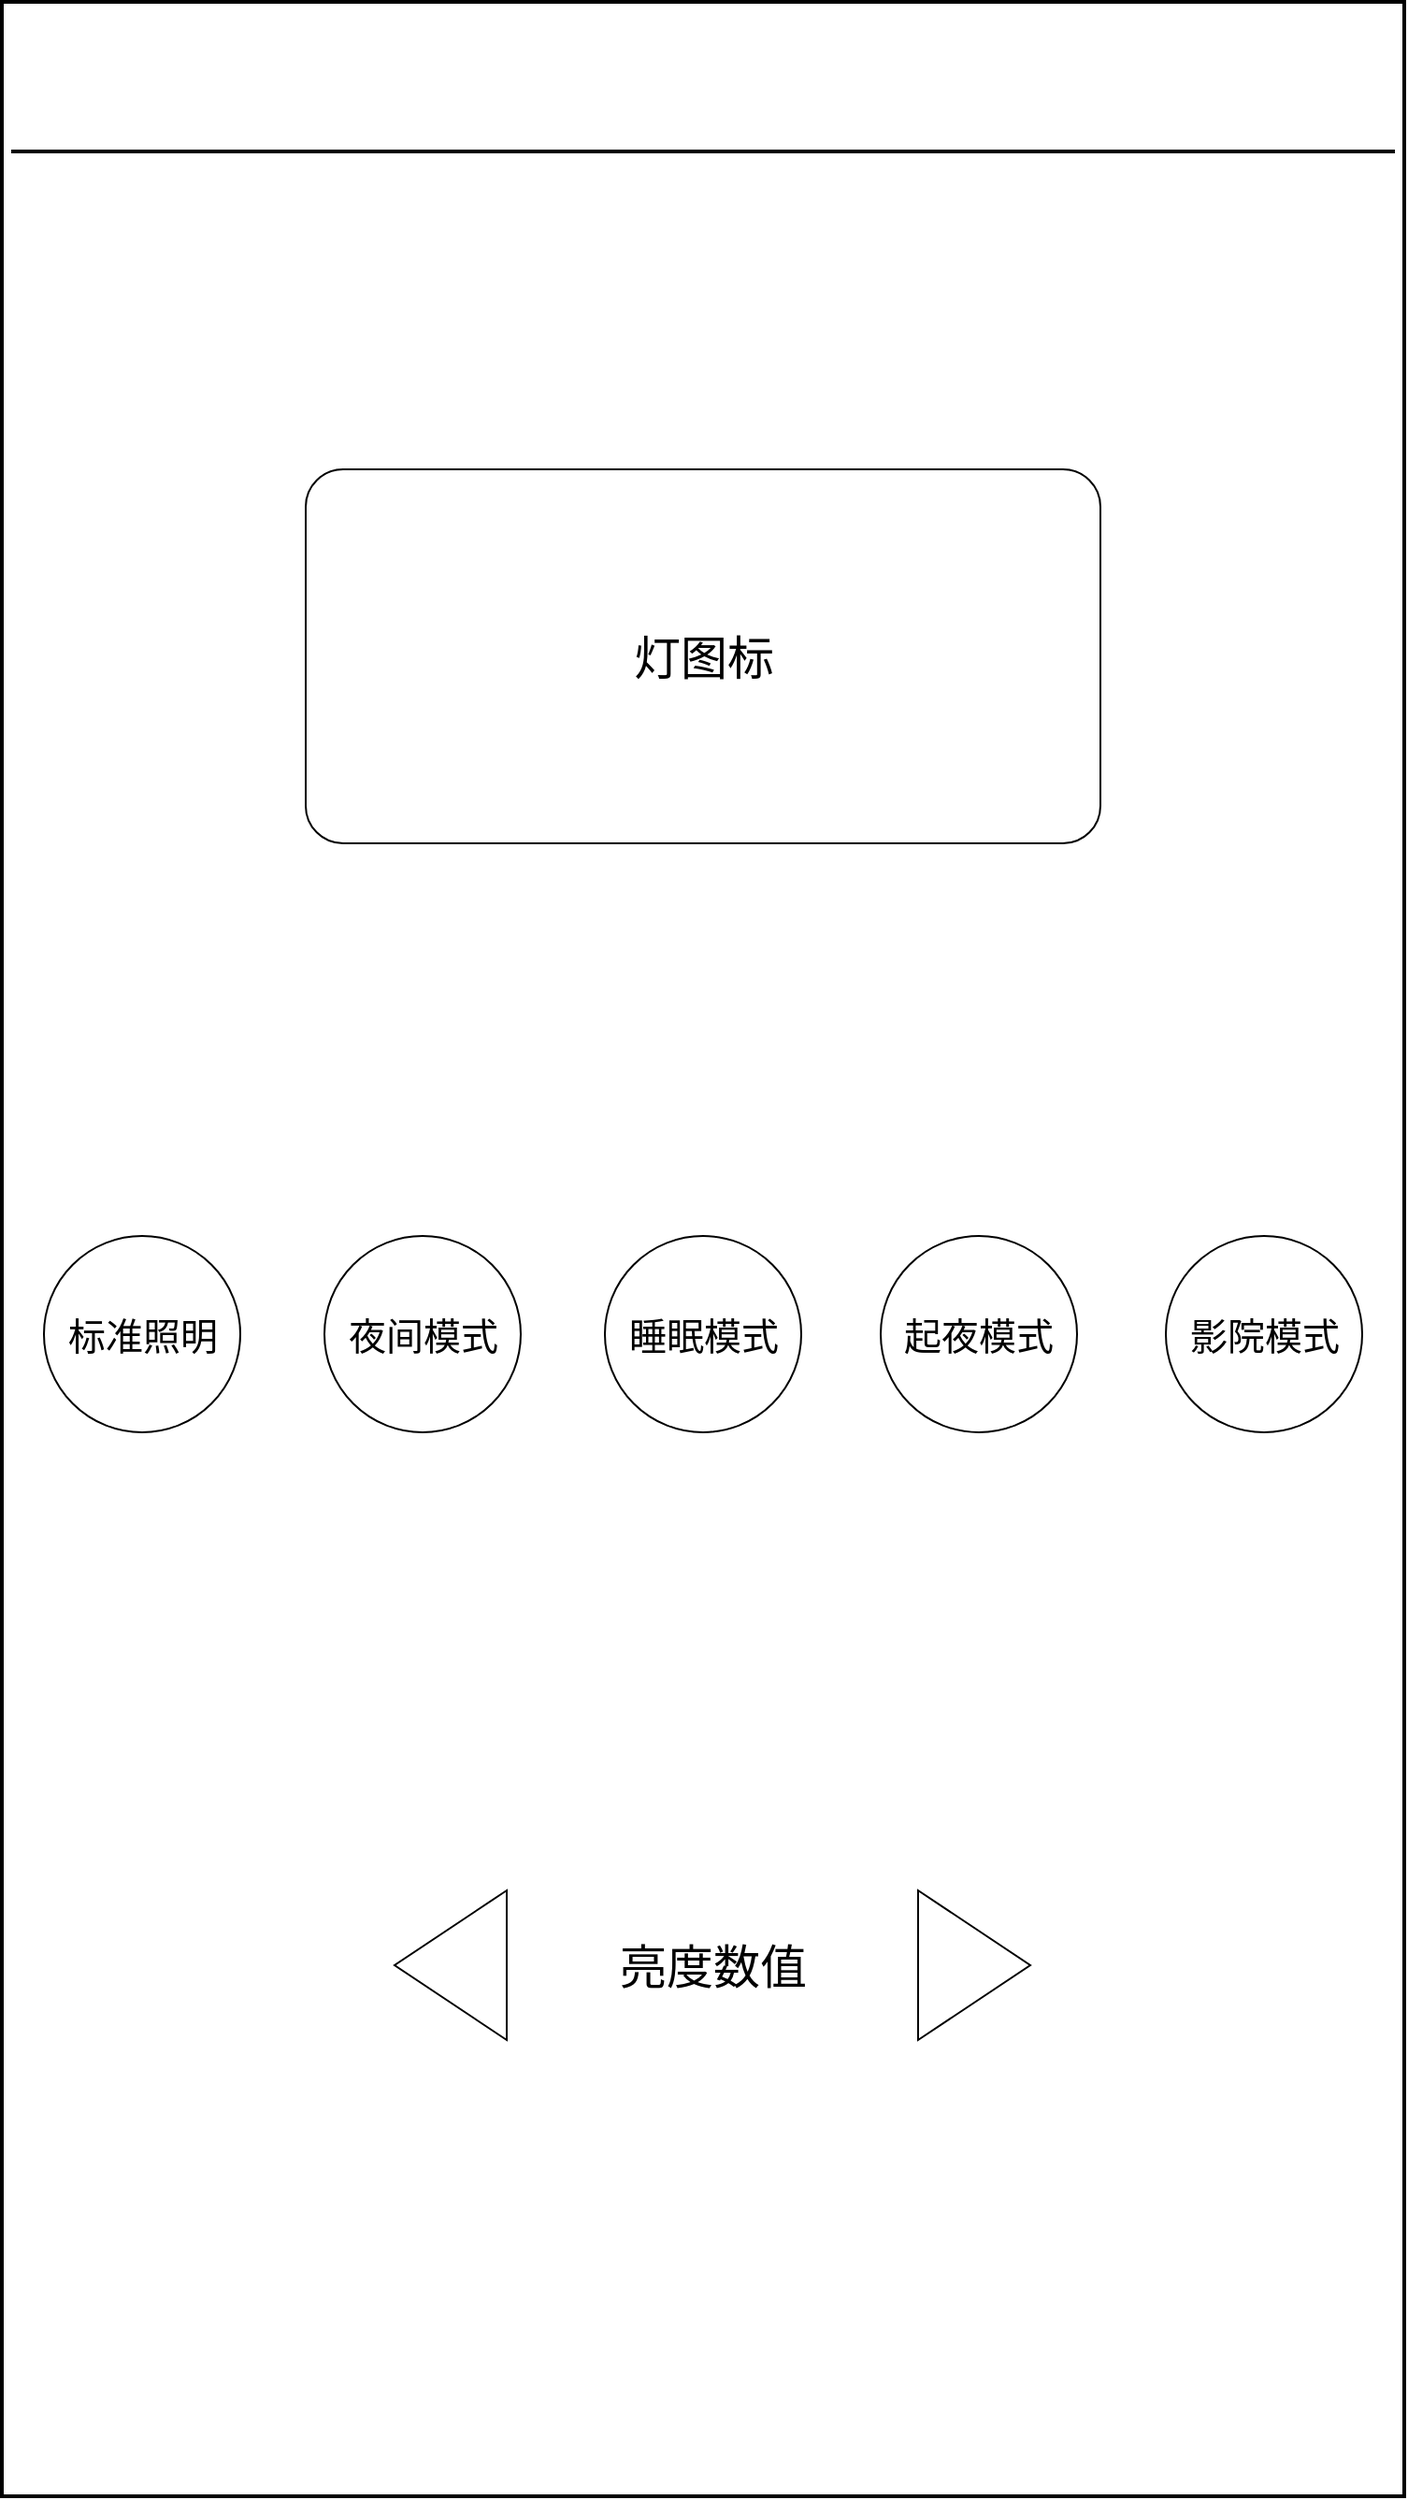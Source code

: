 <mxfile version="14.6.13" type="device"><diagram id="8pOJtJWTQsFoLoFvLIFX" name="第 1 页"><mxGraphModel dx="1086" dy="822" grid="1" gridSize="10" guides="1" tooltips="1" connect="1" arrows="1" fold="1" page="1" pageScale="1" pageWidth="1654" pageHeight="1169" math="0" shadow="0"><root><mxCell id="0"/><mxCell id="1" parent="0"/><mxCell id="zpnNPqt9x_4Ctzr26hVY-1" value="" style="rounded=1;whiteSpace=wrap;html=1;fontSize=20;arcSize=0;strokeWidth=2;" parent="1" vertex="1"><mxGeometry x="510" y="90" width="750" height="1334" as="geometry"/></mxCell><mxCell id="zpnNPqt9x_4Ctzr26hVY-2" value="" style="line;strokeWidth=2;html=1;" parent="1" vertex="1"><mxGeometry x="515" y="160" width="740" height="20" as="geometry"/></mxCell><mxCell id="zpnNPqt9x_4Ctzr26hVY-3" value="&lt;font style=&quot;font-size: 25px&quot;&gt;灯图标&lt;/font&gt;" style="rounded=1;whiteSpace=wrap;html=1;fontSize=20;arcSize=10;" parent="1" vertex="1"><mxGeometry x="672.5" y="340" width="425" height="200" as="geometry"/></mxCell><mxCell id="zpnNPqt9x_4Ctzr26hVY-8" value="&lt;font style=&quot;font-size: 20px&quot;&gt;标准照明&lt;/font&gt;" style="ellipse;whiteSpace=wrap;html=1;aspect=fixed;" parent="1" vertex="1"><mxGeometry x="532.5" y="750" width="105" height="105" as="geometry"/></mxCell><mxCell id="zpnNPqt9x_4Ctzr26hVY-9" value="&lt;span style=&quot;font-family: &amp;#34;ubuntu&amp;#34; , &amp;#34;source sans pro&amp;#34; , sans-serif ; word-spacing: 0.8px ; background-color: rgb(255 , 255 , 255)&quot;&gt;&lt;font style=&quot;font-size: 20px&quot;&gt;夜间模式&lt;/font&gt;&lt;/span&gt;" style="ellipse;whiteSpace=wrap;html=1;aspect=fixed;" parent="1" vertex="1"><mxGeometry x="682.5" y="750" width="105" height="105" as="geometry"/></mxCell><mxCell id="zpnNPqt9x_4Ctzr26hVY-10" value="&lt;span style=&quot;font-family: &amp;#34;ubuntu&amp;#34; , &amp;#34;source sans pro&amp;#34; , sans-serif ; font-size: 20px ; word-spacing: 0.8px ; background-color: rgb(255 , 255 , 255)&quot;&gt;睡眠模式&lt;/span&gt;" style="ellipse;whiteSpace=wrap;html=1;aspect=fixed;" parent="1" vertex="1"><mxGeometry x="832.5" y="750" width="105" height="105" as="geometry"/></mxCell><mxCell id="zpnNPqt9x_4Ctzr26hVY-11" value="&lt;span style=&quot;font-family: &amp;#34;ubuntu&amp;#34; , &amp;#34;source sans pro&amp;#34; , sans-serif ; font-size: 20px ; word-spacing: 0.8px ; background-color: rgb(255 , 255 , 255)&quot;&gt;起夜模式&lt;/span&gt;" style="ellipse;whiteSpace=wrap;html=1;aspect=fixed;" parent="1" vertex="1"><mxGeometry x="980" y="750" width="105" height="105" as="geometry"/></mxCell><mxCell id="zpnNPqt9x_4Ctzr26hVY-12" value="&lt;span style=&quot;font-family: &amp;#34;ubuntu&amp;#34; , &amp;#34;source sans pro&amp;#34; , sans-serif ; font-size: 20px ; word-spacing: 0.8px ; background-color: rgb(255 , 255 , 255)&quot;&gt;影院模式&lt;/span&gt;" style="ellipse;whiteSpace=wrap;html=1;aspect=fixed;" parent="1" vertex="1"><mxGeometry x="1132.5" y="750" width="105" height="105" as="geometry"/></mxCell><mxCell id="zpnNPqt9x_4Ctzr26hVY-13" value="" style="triangle;whiteSpace=wrap;html=1;direction=west;" parent="1" vertex="1"><mxGeometry x="720" y="1100" width="60" height="80" as="geometry"/></mxCell><mxCell id="zpnNPqt9x_4Ctzr26hVY-14" value="" style="triangle;whiteSpace=wrap;html=1;" parent="1" vertex="1"><mxGeometry x="1000" y="1100" width="60" height="80" as="geometry"/></mxCell><mxCell id="zpnNPqt9x_4Ctzr26hVY-16" value="&lt;font style=&quot;font-size: 25px&quot;&gt;亮度数值&lt;/font&gt;" style="text;html=1;align=center;verticalAlign=middle;resizable=0;points=[];autosize=1;strokeColor=none;" parent="1" vertex="1"><mxGeometry x="830" y="1130" width="120" height="20" as="geometry"/></mxCell></root></mxGraphModel></diagram></mxfile>